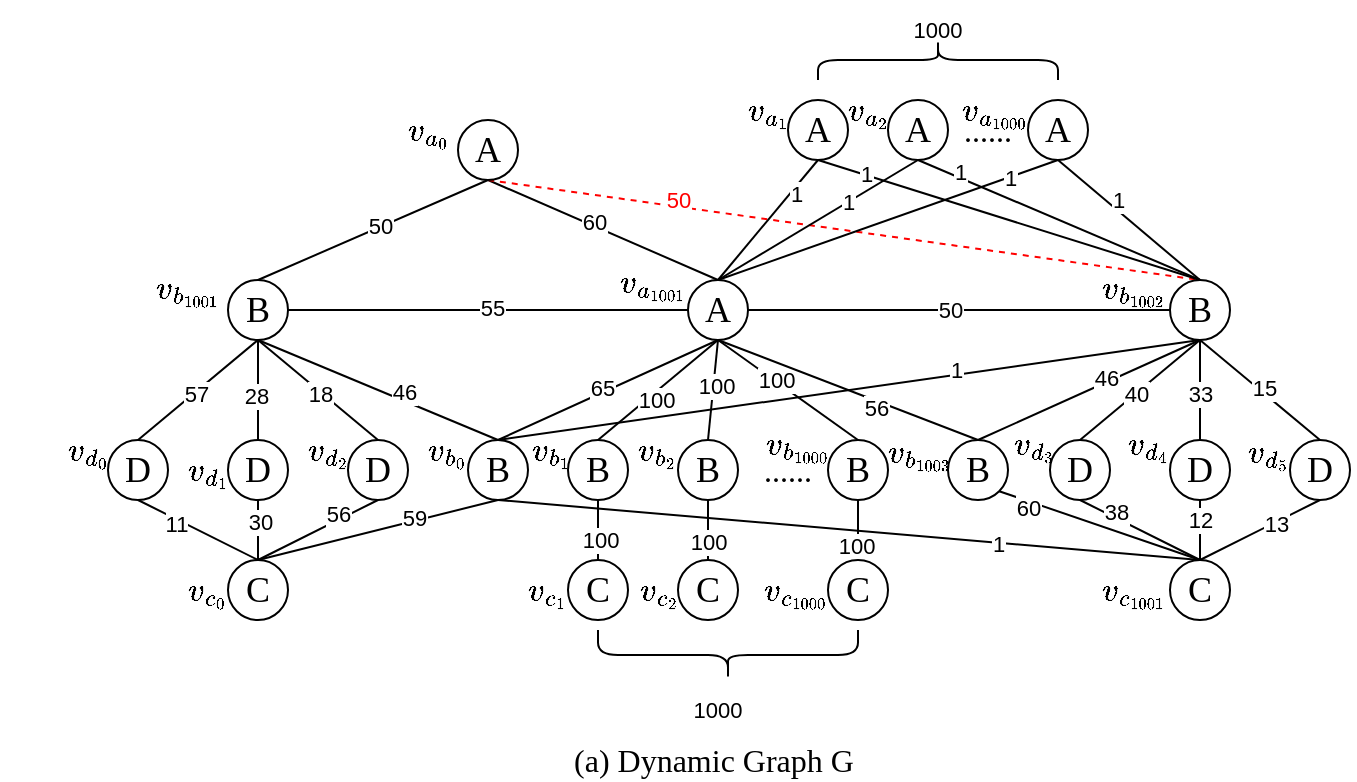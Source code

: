 <mxfile version="21.8.0" type="github">
  <diagram name="第 1 页" id="S1rpEItnTo3BRlyxE59Z">
    <mxGraphModel dx="1026" dy="598" grid="1" gridSize="10" guides="1" tooltips="1" connect="1" arrows="1" fold="1" page="1" pageScale="1" pageWidth="1169" pageHeight="1654" math="1" shadow="0">
      <root>
        <mxCell id="0" />
        <mxCell id="1" parent="0" />
        <mxCell id="5LiFxUVtHiR6opX1yhJC-1" style="edgeStyle=none;shape=connector;rounded=0;orthogonalLoop=1;jettySize=auto;html=1;exitX=0.5;exitY=1;exitDx=0;exitDy=0;entryX=0.5;entryY=0;entryDx=0;entryDy=0;labelBackgroundColor=default;strokeColor=default;align=center;verticalAlign=middle;fontFamily=Times New Roman;fontSize=18;fontColor=default;endArrow=none;endFill=0;" edge="1" parent="1" source="5LiFxUVtHiR6opX1yhJC-7" target="5LiFxUVtHiR6opX1yhJC-18">
          <mxGeometry relative="1" as="geometry" />
        </mxCell>
        <mxCell id="5LiFxUVtHiR6opX1yhJC-2" value="50" style="edgeLabel;html=1;align=center;verticalAlign=middle;resizable=0;points=[];fontSize=11;fontFamily=Helvetica;fontColor=default;" vertex="1" connectable="0" parent="5LiFxUVtHiR6opX1yhJC-1">
          <mxGeometry x="-0.091" y="-4" relative="1" as="geometry">
            <mxPoint y="4" as="offset" />
          </mxGeometry>
        </mxCell>
        <mxCell id="5LiFxUVtHiR6opX1yhJC-3" style="edgeStyle=none;shape=connector;rounded=0;orthogonalLoop=1;jettySize=auto;html=1;exitX=0.5;exitY=1;exitDx=0;exitDy=0;entryX=0.5;entryY=0;entryDx=0;entryDy=0;labelBackgroundColor=default;strokeColor=default;align=center;verticalAlign=middle;fontFamily=Times New Roman;fontSize=18;fontColor=default;endArrow=none;endFill=0;" edge="1" parent="1" source="5LiFxUVtHiR6opX1yhJC-7" target="5LiFxUVtHiR6opX1yhJC-51">
          <mxGeometry relative="1" as="geometry" />
        </mxCell>
        <mxCell id="5LiFxUVtHiR6opX1yhJC-4" value="60" style="edgeLabel;html=1;align=center;verticalAlign=middle;resizable=0;points=[];fontSize=11;fontFamily=Helvetica;fontColor=default;rotation=0;" vertex="1" connectable="0" parent="5LiFxUVtHiR6opX1yhJC-3">
          <mxGeometry x="-0.1" y="2" relative="1" as="geometry">
            <mxPoint as="offset" />
          </mxGeometry>
        </mxCell>
        <mxCell id="5LiFxUVtHiR6opX1yhJC-5" style="edgeStyle=none;shape=connector;rounded=0;orthogonalLoop=1;jettySize=auto;html=1;exitX=0.5;exitY=1;exitDx=0;exitDy=0;entryX=0.5;entryY=0;entryDx=0;entryDy=0;labelBackgroundColor=default;strokeColor=#ff0000;align=center;verticalAlign=middle;fontFamily=Times New Roman;fontSize=18;fontColor=default;endArrow=none;endFill=0;dashed=1;" edge="1" parent="1" source="5LiFxUVtHiR6opX1yhJC-7" target="5LiFxUVtHiR6opX1yhJC-28">
          <mxGeometry relative="1" as="geometry" />
        </mxCell>
        <mxCell id="5LiFxUVtHiR6opX1yhJC-6" value="50" style="edgeLabel;html=1;align=center;verticalAlign=middle;resizable=0;points=[];fontSize=11;fontFamily=Helvetica;fontColor=#ff0000;" vertex="1" connectable="0" parent="5LiFxUVtHiR6opX1yhJC-5">
          <mxGeometry x="-0.641" y="1" relative="1" as="geometry">
            <mxPoint x="31" y="2" as="offset" />
          </mxGeometry>
        </mxCell>
        <mxCell id="5LiFxUVtHiR6opX1yhJC-7" value="A" style="ellipse;whiteSpace=wrap;html=1;aspect=fixed;fontFamily=Times New Roman;fontSize=18;" vertex="1" parent="1">
          <mxGeometry x="225" y="110" width="30" height="30" as="geometry" />
        </mxCell>
        <mxCell id="5LiFxUVtHiR6opX1yhJC-8" style="edgeStyle=none;shape=connector;rounded=0;orthogonalLoop=1;jettySize=auto;html=1;exitX=1;exitY=0.5;exitDx=0;exitDy=0;entryX=0;entryY=0.5;entryDx=0;entryDy=0;labelBackgroundColor=default;strokeColor=default;align=center;verticalAlign=middle;fontFamily=Times New Roman;fontSize=18;fontColor=default;endArrow=none;endFill=0;" edge="1" parent="1" source="5LiFxUVtHiR6opX1yhJC-18" target="5LiFxUVtHiR6opX1yhJC-51">
          <mxGeometry relative="1" as="geometry" />
        </mxCell>
        <mxCell id="5LiFxUVtHiR6opX1yhJC-9" value="55" style="edgeLabel;html=1;align=center;verticalAlign=middle;resizable=0;points=[];fontSize=11;fontFamily=Helvetica;fontColor=default;" vertex="1" connectable="0" parent="5LiFxUVtHiR6opX1yhJC-8">
          <mxGeometry x="0.021" y="1" relative="1" as="geometry">
            <mxPoint as="offset" />
          </mxGeometry>
        </mxCell>
        <mxCell id="5LiFxUVtHiR6opX1yhJC-10" style="edgeStyle=none;shape=connector;rounded=0;orthogonalLoop=1;jettySize=auto;html=1;exitX=0.5;exitY=1;exitDx=0;exitDy=0;entryX=0.5;entryY=0;entryDx=0;entryDy=0;labelBackgroundColor=default;strokeColor=default;align=center;verticalAlign=middle;fontFamily=Times New Roman;fontSize=18;fontColor=default;endArrow=none;endFill=0;" edge="1" parent="1" source="5LiFxUVtHiR6opX1yhJC-18" target="5LiFxUVtHiR6opX1yhJC-57">
          <mxGeometry relative="1" as="geometry" />
        </mxCell>
        <mxCell id="5LiFxUVtHiR6opX1yhJC-11" value="57" style="edgeLabel;html=1;align=center;verticalAlign=middle;resizable=0;points=[];fontSize=11;fontFamily=Helvetica;fontColor=default;" vertex="1" connectable="0" parent="5LiFxUVtHiR6opX1yhJC-10">
          <mxGeometry x="0.021" y="-1" relative="1" as="geometry">
            <mxPoint y="2" as="offset" />
          </mxGeometry>
        </mxCell>
        <mxCell id="5LiFxUVtHiR6opX1yhJC-12" style="edgeStyle=none;shape=connector;rounded=0;orthogonalLoop=1;jettySize=auto;html=1;exitX=0.5;exitY=1;exitDx=0;exitDy=0;entryX=0.5;entryY=0;entryDx=0;entryDy=0;labelBackgroundColor=default;strokeColor=default;align=center;verticalAlign=middle;fontFamily=Times New Roman;fontSize=18;fontColor=default;endArrow=none;endFill=0;" edge="1" parent="1" source="5LiFxUVtHiR6opX1yhJC-18" target="5LiFxUVtHiR6opX1yhJC-60">
          <mxGeometry relative="1" as="geometry" />
        </mxCell>
        <mxCell id="5LiFxUVtHiR6opX1yhJC-13" value="28" style="edgeLabel;html=1;align=center;verticalAlign=middle;resizable=0;points=[];fontSize=11;fontFamily=Helvetica;fontColor=default;" vertex="1" connectable="0" parent="5LiFxUVtHiR6opX1yhJC-12">
          <mxGeometry x="0.129" y="-1" relative="1" as="geometry">
            <mxPoint as="offset" />
          </mxGeometry>
        </mxCell>
        <mxCell id="5LiFxUVtHiR6opX1yhJC-14" style="edgeStyle=none;shape=connector;rounded=0;orthogonalLoop=1;jettySize=auto;html=1;exitX=0.5;exitY=1;exitDx=0;exitDy=0;entryX=0.5;entryY=0;entryDx=0;entryDy=0;labelBackgroundColor=default;strokeColor=default;align=center;verticalAlign=middle;fontFamily=Times New Roman;fontSize=18;fontColor=default;endArrow=none;endFill=0;" edge="1" parent="1" source="5LiFxUVtHiR6opX1yhJC-18" target="5LiFxUVtHiR6opX1yhJC-66">
          <mxGeometry relative="1" as="geometry" />
        </mxCell>
        <mxCell id="5LiFxUVtHiR6opX1yhJC-15" value="18" style="edgeLabel;html=1;align=center;verticalAlign=middle;resizable=0;points=[];fontSize=11;fontFamily=Helvetica;fontColor=default;" vertex="1" connectable="0" parent="5LiFxUVtHiR6opX1yhJC-14">
          <mxGeometry x="0.066" relative="1" as="geometry">
            <mxPoint x="-1" as="offset" />
          </mxGeometry>
        </mxCell>
        <mxCell id="5LiFxUVtHiR6opX1yhJC-16" style="edgeStyle=none;shape=connector;rounded=0;orthogonalLoop=1;jettySize=auto;html=1;exitX=0.5;exitY=1;exitDx=0;exitDy=0;entryX=0.5;entryY=0;entryDx=0;entryDy=0;labelBackgroundColor=default;strokeColor=default;align=center;verticalAlign=middle;fontFamily=Times New Roman;fontSize=18;fontColor=default;endArrow=none;endFill=0;" edge="1" parent="1" source="5LiFxUVtHiR6opX1yhJC-18" target="5LiFxUVtHiR6opX1yhJC-54">
          <mxGeometry relative="1" as="geometry" />
        </mxCell>
        <mxCell id="5LiFxUVtHiR6opX1yhJC-17" value="46" style="edgeLabel;html=1;align=center;verticalAlign=middle;resizable=0;points=[];fontSize=11;fontFamily=Helvetica;fontColor=default;" vertex="1" connectable="0" parent="5LiFxUVtHiR6opX1yhJC-16">
          <mxGeometry x="0.196" y="4" relative="1" as="geometry">
            <mxPoint as="offset" />
          </mxGeometry>
        </mxCell>
        <mxCell id="5LiFxUVtHiR6opX1yhJC-18" value="B" style="ellipse;whiteSpace=wrap;html=1;aspect=fixed;fontFamily=Times New Roman;fontSize=18;" vertex="1" parent="1">
          <mxGeometry x="110" y="190" width="30" height="30" as="geometry" />
        </mxCell>
        <mxCell id="5LiFxUVtHiR6opX1yhJC-19" value="C" style="ellipse;whiteSpace=wrap;html=1;aspect=fixed;fontFamily=Times New Roman;fontSize=18;" vertex="1" parent="1">
          <mxGeometry x="581" y="330" width="30" height="30" as="geometry" />
        </mxCell>
        <mxCell id="5LiFxUVtHiR6opX1yhJC-20" style="edgeStyle=none;shape=connector;rounded=0;orthogonalLoop=1;jettySize=auto;html=1;exitX=0.5;exitY=1;exitDx=0;exitDy=0;entryX=0.5;entryY=0;entryDx=0;entryDy=0;labelBackgroundColor=default;strokeColor=default;align=center;verticalAlign=middle;fontFamily=Times New Roman;fontSize=18;fontColor=default;endArrow=none;endFill=0;" edge="1" parent="1" source="5LiFxUVtHiR6opX1yhJC-28" target="5LiFxUVtHiR6opX1yhJC-37">
          <mxGeometry relative="1" as="geometry" />
        </mxCell>
        <mxCell id="5LiFxUVtHiR6opX1yhJC-21" value="40" style="edgeLabel;html=1;align=center;verticalAlign=middle;resizable=0;points=[];fontSize=11;fontFamily=Helvetica;fontColor=default;" vertex="1" connectable="0" parent="5LiFxUVtHiR6opX1yhJC-20">
          <mxGeometry x="0.076" relative="1" as="geometry">
            <mxPoint as="offset" />
          </mxGeometry>
        </mxCell>
        <mxCell id="5LiFxUVtHiR6opX1yhJC-22" style="edgeStyle=none;shape=connector;rounded=0;orthogonalLoop=1;jettySize=auto;html=1;exitX=0.5;exitY=1;exitDx=0;exitDy=0;entryX=0.5;entryY=0;entryDx=0;entryDy=0;labelBackgroundColor=default;strokeColor=default;align=center;verticalAlign=middle;fontFamily=Times New Roman;fontSize=18;fontColor=default;endArrow=none;endFill=0;" edge="1" parent="1" source="5LiFxUVtHiR6opX1yhJC-28" target="5LiFxUVtHiR6opX1yhJC-63">
          <mxGeometry relative="1" as="geometry" />
        </mxCell>
        <mxCell id="5LiFxUVtHiR6opX1yhJC-23" value="33" style="edgeLabel;html=1;align=center;verticalAlign=middle;resizable=0;points=[];fontSize=11;fontFamily=Helvetica;fontColor=default;" vertex="1" connectable="0" parent="5LiFxUVtHiR6opX1yhJC-22">
          <mxGeometry x="0.072" relative="1" as="geometry">
            <mxPoint as="offset" />
          </mxGeometry>
        </mxCell>
        <mxCell id="5LiFxUVtHiR6opX1yhJC-24" style="edgeStyle=none;shape=connector;rounded=0;orthogonalLoop=1;jettySize=auto;html=1;exitX=0.5;exitY=1;exitDx=0;exitDy=0;entryX=0.5;entryY=0;entryDx=0;entryDy=0;labelBackgroundColor=default;strokeColor=default;align=center;verticalAlign=middle;fontFamily=Times New Roman;fontSize=18;fontColor=default;endArrow=none;endFill=0;" edge="1" parent="1" source="5LiFxUVtHiR6opX1yhJC-28" target="5LiFxUVtHiR6opX1yhJC-31">
          <mxGeometry relative="1" as="geometry" />
        </mxCell>
        <mxCell id="5LiFxUVtHiR6opX1yhJC-25" value="15" style="edgeLabel;html=1;align=center;verticalAlign=middle;resizable=0;points=[];fontSize=11;fontFamily=Helvetica;fontColor=default;" vertex="1" connectable="0" parent="5LiFxUVtHiR6opX1yhJC-24">
          <mxGeometry x="0.014" y="2" relative="1" as="geometry">
            <mxPoint as="offset" />
          </mxGeometry>
        </mxCell>
        <mxCell id="5LiFxUVtHiR6opX1yhJC-26" value="" style="edgeStyle=none;shape=connector;rounded=0;orthogonalLoop=1;jettySize=auto;html=1;exitX=0.5;exitY=1;exitDx=0;exitDy=0;entryX=0.5;entryY=0;entryDx=0;entryDy=0;labelBackgroundColor=default;strokeColor=default;align=center;verticalAlign=middle;fontFamily=Helvetica;fontSize=11;fontColor=default;endArrow=none;endFill=0;" edge="1" parent="1" source="5LiFxUVtHiR6opX1yhJC-28" target="5LiFxUVtHiR6opX1yhJC-79">
          <mxGeometry x="-0.176" y="-1" relative="1" as="geometry">
            <mxPoint as="offset" />
          </mxGeometry>
        </mxCell>
        <mxCell id="5LiFxUVtHiR6opX1yhJC-27" value="46" style="edgeLabel;html=1;align=center;verticalAlign=middle;resizable=0;points=[];fontSize=11;fontFamily=Helvetica;fontColor=default;" vertex="1" connectable="0" parent="5LiFxUVtHiR6opX1yhJC-26">
          <mxGeometry x="-0.179" y="-2" relative="1" as="geometry">
            <mxPoint x="-1" as="offset" />
          </mxGeometry>
        </mxCell>
        <mxCell id="5LiFxUVtHiR6opX1yhJC-28" value="B" style="ellipse;whiteSpace=wrap;html=1;aspect=fixed;fontFamily=Times New Roman;fontSize=18;" vertex="1" parent="1">
          <mxGeometry x="581" y="190" width="30" height="30" as="geometry" />
        </mxCell>
        <mxCell id="5LiFxUVtHiR6opX1yhJC-29" style="edgeStyle=none;shape=connector;rounded=0;orthogonalLoop=1;jettySize=auto;html=1;exitX=0.5;exitY=1;exitDx=0;exitDy=0;entryX=0.5;entryY=0;entryDx=0;entryDy=0;labelBackgroundColor=default;strokeColor=default;align=center;verticalAlign=middle;fontFamily=Times New Roman;fontSize=18;fontColor=default;endArrow=none;endFill=0;" edge="1" parent="1" source="5LiFxUVtHiR6opX1yhJC-31" target="5LiFxUVtHiR6opX1yhJC-19">
          <mxGeometry relative="1" as="geometry" />
        </mxCell>
        <mxCell id="5LiFxUVtHiR6opX1yhJC-30" value="13" style="edgeLabel;html=1;align=center;verticalAlign=middle;resizable=0;points=[];fontSize=11;fontFamily=Helvetica;fontColor=default;" vertex="1" connectable="0" parent="5LiFxUVtHiR6opX1yhJC-29">
          <mxGeometry x="-0.257" y="1" relative="1" as="geometry">
            <mxPoint as="offset" />
          </mxGeometry>
        </mxCell>
        <mxCell id="5LiFxUVtHiR6opX1yhJC-31" value="D" style="ellipse;whiteSpace=wrap;html=1;aspect=fixed;fontFamily=Times New Roman;fontSize=18;" vertex="1" parent="1">
          <mxGeometry x="641" y="270" width="30" height="30" as="geometry" />
        </mxCell>
        <mxCell id="5LiFxUVtHiR6opX1yhJC-32" style="edgeStyle=none;shape=connector;rounded=0;orthogonalLoop=1;jettySize=auto;html=1;exitX=0.5;exitY=0;exitDx=0;exitDy=0;entryX=0.5;entryY=1;entryDx=0;entryDy=0;labelBackgroundColor=default;strokeColor=default;align=center;verticalAlign=middle;fontFamily=Helvetica;fontSize=11;fontColor=default;endArrow=none;endFill=0;" edge="1" parent="1" source="5LiFxUVtHiR6opX1yhJC-34" target="5LiFxUVtHiR6opX1yhJC-54">
          <mxGeometry relative="1" as="geometry" />
        </mxCell>
        <mxCell id="5LiFxUVtHiR6opX1yhJC-33" value="59" style="edgeLabel;html=1;align=center;verticalAlign=middle;resizable=0;points=[];fontSize=11;fontFamily=Helvetica;fontColor=default;" vertex="1" connectable="0" parent="5LiFxUVtHiR6opX1yhJC-32">
          <mxGeometry x="0.309" y="2" relative="1" as="geometry">
            <mxPoint as="offset" />
          </mxGeometry>
        </mxCell>
        <mxCell id="5LiFxUVtHiR6opX1yhJC-34" value="C" style="ellipse;whiteSpace=wrap;html=1;aspect=fixed;fontFamily=Times New Roman;fontSize=18;" vertex="1" parent="1">
          <mxGeometry x="110" y="330" width="30" height="30" as="geometry" />
        </mxCell>
        <mxCell id="5LiFxUVtHiR6opX1yhJC-35" style="edgeStyle=none;shape=connector;rounded=0;orthogonalLoop=1;jettySize=auto;html=1;exitX=0.5;exitY=1;exitDx=0;exitDy=0;entryX=0.5;entryY=0;entryDx=0;entryDy=0;labelBackgroundColor=default;strokeColor=default;align=center;verticalAlign=middle;fontFamily=Times New Roman;fontSize=18;fontColor=default;endArrow=none;endFill=0;" edge="1" parent="1" source="5LiFxUVtHiR6opX1yhJC-37" target="5LiFxUVtHiR6opX1yhJC-19">
          <mxGeometry relative="1" as="geometry" />
        </mxCell>
        <mxCell id="5LiFxUVtHiR6opX1yhJC-36" value="38" style="edgeLabel;html=1;align=center;verticalAlign=middle;resizable=0;points=[];fontSize=11;fontFamily=Helvetica;fontColor=default;" vertex="1" connectable="0" parent="5LiFxUVtHiR6opX1yhJC-35">
          <mxGeometry x="-0.467" y="3" relative="1" as="geometry">
            <mxPoint as="offset" />
          </mxGeometry>
        </mxCell>
        <mxCell id="5LiFxUVtHiR6opX1yhJC-37" value="D" style="ellipse;whiteSpace=wrap;html=1;aspect=fixed;fontFamily=Times New Roman;fontSize=18;" vertex="1" parent="1">
          <mxGeometry x="521" y="270" width="30" height="30" as="geometry" />
        </mxCell>
        <mxCell id="5LiFxUVtHiR6opX1yhJC-38" style="edgeStyle=none;shape=connector;rounded=0;orthogonalLoop=1;jettySize=auto;html=1;exitX=1;exitY=0.5;exitDx=0;exitDy=0;labelBackgroundColor=default;strokeColor=#000000;align=center;verticalAlign=middle;fontFamily=Times New Roman;fontSize=18;fontColor=default;endArrow=none;endFill=0;" edge="1" parent="1" source="5LiFxUVtHiR6opX1yhJC-51" target="5LiFxUVtHiR6opX1yhJC-28">
          <mxGeometry relative="1" as="geometry" />
        </mxCell>
        <mxCell id="5LiFxUVtHiR6opX1yhJC-39" value="50" style="edgeLabel;html=1;align=center;verticalAlign=middle;resizable=0;points=[];fontSize=11;fontFamily=Helvetica;fontColor=#050505;" vertex="1" connectable="0" parent="5LiFxUVtHiR6opX1yhJC-38">
          <mxGeometry x="-0.058" y="-2" relative="1" as="geometry">
            <mxPoint x="1" y="-2" as="offset" />
          </mxGeometry>
        </mxCell>
        <mxCell id="5LiFxUVtHiR6opX1yhJC-40" style="edgeStyle=none;shape=connector;rounded=0;orthogonalLoop=1;jettySize=auto;html=1;exitX=0.5;exitY=1;exitDx=0;exitDy=0;entryX=0.5;entryY=0;entryDx=0;entryDy=0;labelBackgroundColor=default;strokeColor=default;align=center;verticalAlign=middle;fontFamily=Times New Roman;fontSize=18;fontColor=default;endArrow=none;endFill=0;" edge="1" parent="1" source="5LiFxUVtHiR6opX1yhJC-51" target="5LiFxUVtHiR6opX1yhJC-54">
          <mxGeometry relative="1" as="geometry" />
        </mxCell>
        <mxCell id="5LiFxUVtHiR6opX1yhJC-41" value="65" style="edgeLabel;html=1;align=center;verticalAlign=middle;resizable=0;points=[];fontSize=11;fontFamily=Helvetica;fontColor=default;" vertex="1" connectable="0" parent="5LiFxUVtHiR6opX1yhJC-40">
          <mxGeometry x="0.041" y="-3" relative="1" as="geometry">
            <mxPoint as="offset" />
          </mxGeometry>
        </mxCell>
        <mxCell id="5LiFxUVtHiR6opX1yhJC-42" style="edgeStyle=none;shape=connector;rounded=0;orthogonalLoop=1;jettySize=auto;html=1;exitX=0.5;exitY=1;exitDx=0;exitDy=0;labelBackgroundColor=default;strokeColor=default;align=center;verticalAlign=middle;fontFamily=Helvetica;fontSize=11;fontColor=default;endArrow=none;endFill=0;" edge="1" parent="1" source="5LiFxUVtHiR6opX1yhJC-51">
          <mxGeometry relative="1" as="geometry">
            <mxPoint x="354.737" y="220.474" as="targetPoint" />
          </mxGeometry>
        </mxCell>
        <mxCell id="5LiFxUVtHiR6opX1yhJC-43" style="edgeStyle=none;shape=connector;rounded=0;orthogonalLoop=1;jettySize=auto;html=1;exitX=0.5;exitY=1;exitDx=0;exitDy=0;entryX=0.5;entryY=0;entryDx=0;entryDy=0;labelBackgroundColor=default;strokeColor=default;align=center;verticalAlign=middle;fontFamily=Helvetica;fontSize=11;fontColor=default;endArrow=none;endFill=0;" edge="1" parent="1" source="5LiFxUVtHiR6opX1yhJC-51" target="5LiFxUVtHiR6opX1yhJC-70">
          <mxGeometry relative="1" as="geometry" />
        </mxCell>
        <mxCell id="5LiFxUVtHiR6opX1yhJC-44" value="100" style="edgeLabel;html=1;align=center;verticalAlign=middle;resizable=0;points=[];fontSize=11;fontFamily=Helvetica;fontColor=default;" vertex="1" connectable="0" parent="5LiFxUVtHiR6opX1yhJC-43">
          <mxGeometry x="0.115" y="3" relative="1" as="geometry">
            <mxPoint as="offset" />
          </mxGeometry>
        </mxCell>
        <mxCell id="5LiFxUVtHiR6opX1yhJC-45" style="edgeStyle=none;shape=connector;rounded=0;orthogonalLoop=1;jettySize=auto;html=1;exitX=0.5;exitY=1;exitDx=0;exitDy=0;entryX=0.5;entryY=0;entryDx=0;entryDy=0;labelBackgroundColor=default;strokeColor=default;align=center;verticalAlign=middle;fontFamily=Helvetica;fontSize=11;fontColor=default;endArrow=none;endFill=0;" edge="1" parent="1" source="5LiFxUVtHiR6opX1yhJC-51" target="5LiFxUVtHiR6opX1yhJC-73">
          <mxGeometry relative="1" as="geometry" />
        </mxCell>
        <mxCell id="5LiFxUVtHiR6opX1yhJC-46" value="100" style="edgeLabel;html=1;align=center;verticalAlign=middle;resizable=0;points=[];fontSize=11;fontFamily=Helvetica;fontColor=default;" vertex="1" connectable="0" parent="5LiFxUVtHiR6opX1yhJC-45">
          <mxGeometry x="0.186" y="1" relative="1" as="geometry">
            <mxPoint x="1" y="-7" as="offset" />
          </mxGeometry>
        </mxCell>
        <mxCell id="5LiFxUVtHiR6opX1yhJC-47" style="edgeStyle=none;shape=connector;rounded=0;orthogonalLoop=1;jettySize=auto;html=1;exitX=0.5;exitY=1;exitDx=0;exitDy=0;entryX=0.5;entryY=0;entryDx=0;entryDy=0;labelBackgroundColor=default;strokeColor=default;align=center;verticalAlign=middle;fontFamily=Helvetica;fontSize=11;fontColor=default;endArrow=none;endFill=0;" edge="1" parent="1" source="5LiFxUVtHiR6opX1yhJC-51" target="5LiFxUVtHiR6opX1yhJC-76">
          <mxGeometry relative="1" as="geometry" />
        </mxCell>
        <mxCell id="5LiFxUVtHiR6opX1yhJC-48" value="100" style="edgeLabel;html=1;align=center;verticalAlign=middle;resizable=0;points=[];fontSize=11;fontFamily=Helvetica;fontColor=default;" vertex="1" connectable="0" parent="5LiFxUVtHiR6opX1yhJC-47">
          <mxGeometry x="-0.185" y="1" relative="1" as="geometry">
            <mxPoint as="offset" />
          </mxGeometry>
        </mxCell>
        <mxCell id="5LiFxUVtHiR6opX1yhJC-49" style="edgeStyle=none;shape=connector;rounded=0;orthogonalLoop=1;jettySize=auto;html=1;exitX=0.5;exitY=1;exitDx=0;exitDy=0;entryX=0.5;entryY=0;entryDx=0;entryDy=0;labelBackgroundColor=default;strokeColor=default;align=center;verticalAlign=middle;fontFamily=Helvetica;fontSize=11;fontColor=default;endArrow=none;endFill=0;" edge="1" parent="1" source="5LiFxUVtHiR6opX1yhJC-51" target="5LiFxUVtHiR6opX1yhJC-79">
          <mxGeometry relative="1" as="geometry" />
        </mxCell>
        <mxCell id="5LiFxUVtHiR6opX1yhJC-50" value="56" style="edgeLabel;html=1;align=center;verticalAlign=middle;resizable=0;points=[];fontSize=11;fontFamily=Helvetica;fontColor=default;" vertex="1" connectable="0" parent="5LiFxUVtHiR6opX1yhJC-49">
          <mxGeometry x="-0.21" y="2" relative="1" as="geometry">
            <mxPoint x="27" y="16" as="offset" />
          </mxGeometry>
        </mxCell>
        <mxCell id="5LiFxUVtHiR6opX1yhJC-51" value="A" style="ellipse;whiteSpace=wrap;html=1;aspect=fixed;fontFamily=Times New Roman;fontSize=18;" vertex="1" parent="1">
          <mxGeometry x="340" y="190" width="30" height="30" as="geometry" />
        </mxCell>
        <mxCell id="5LiFxUVtHiR6opX1yhJC-52" style="edgeStyle=none;shape=connector;rounded=0;orthogonalLoop=1;jettySize=auto;html=1;exitX=0.5;exitY=1;exitDx=0;exitDy=0;entryX=0.5;entryY=0;entryDx=0;entryDy=0;labelBackgroundColor=default;strokeColor=default;align=center;verticalAlign=middle;fontFamily=Helvetica;fontSize=11;fontColor=default;endArrow=none;endFill=0;" edge="1" parent="1" source="5LiFxUVtHiR6opX1yhJC-54" target="5LiFxUVtHiR6opX1yhJC-19">
          <mxGeometry relative="1" as="geometry" />
        </mxCell>
        <mxCell id="5LiFxUVtHiR6opX1yhJC-53" value="1" style="edgeLabel;html=1;align=center;verticalAlign=middle;resizable=0;points=[];fontSize=11;fontFamily=Helvetica;fontColor=default;" vertex="1" connectable="0" parent="5LiFxUVtHiR6opX1yhJC-52">
          <mxGeometry x="0.423" relative="1" as="geometry">
            <mxPoint as="offset" />
          </mxGeometry>
        </mxCell>
        <mxCell id="5LiFxUVtHiR6opX1yhJC-54" value="B" style="ellipse;whiteSpace=wrap;html=1;aspect=fixed;fontFamily=Times New Roman;fontSize=18;" vertex="1" parent="1">
          <mxGeometry x="230" y="270" width="30" height="30" as="geometry" />
        </mxCell>
        <mxCell id="5LiFxUVtHiR6opX1yhJC-55" style="edgeStyle=none;shape=connector;rounded=0;orthogonalLoop=1;jettySize=auto;html=1;exitX=0.5;exitY=1;exitDx=0;exitDy=0;entryX=0.5;entryY=0;entryDx=0;entryDy=0;labelBackgroundColor=default;strokeColor=default;align=center;verticalAlign=middle;fontFamily=Times New Roman;fontSize=18;fontColor=default;endArrow=none;endFill=0;" edge="1" parent="1" source="5LiFxUVtHiR6opX1yhJC-57" target="5LiFxUVtHiR6opX1yhJC-34">
          <mxGeometry relative="1" as="geometry" />
        </mxCell>
        <mxCell id="5LiFxUVtHiR6opX1yhJC-56" value="11" style="edgeLabel;html=1;align=center;verticalAlign=middle;resizable=0;points=[];fontSize=11;fontFamily=Helvetica;fontColor=default;" vertex="1" connectable="0" parent="5LiFxUVtHiR6opX1yhJC-55">
          <mxGeometry x="-0.331" y="-2" relative="1" as="geometry">
            <mxPoint as="offset" />
          </mxGeometry>
        </mxCell>
        <mxCell id="5LiFxUVtHiR6opX1yhJC-57" value="D" style="ellipse;whiteSpace=wrap;html=1;aspect=fixed;fontFamily=Times New Roman;fontSize=18;" vertex="1" parent="1">
          <mxGeometry x="50" y="270" width="30" height="30" as="geometry" />
        </mxCell>
        <mxCell id="5LiFxUVtHiR6opX1yhJC-58" style="edgeStyle=none;shape=connector;rounded=0;orthogonalLoop=1;jettySize=auto;html=1;exitX=0.5;exitY=1;exitDx=0;exitDy=0;entryX=0.5;entryY=0;entryDx=0;entryDy=0;labelBackgroundColor=default;strokeColor=default;align=center;verticalAlign=middle;fontFamily=Times New Roman;fontSize=18;fontColor=default;endArrow=none;endFill=0;" edge="1" parent="1" source="5LiFxUVtHiR6opX1yhJC-60" target="5LiFxUVtHiR6opX1yhJC-34">
          <mxGeometry relative="1" as="geometry" />
        </mxCell>
        <mxCell id="5LiFxUVtHiR6opX1yhJC-59" value="30" style="edgeLabel;html=1;align=center;verticalAlign=middle;resizable=0;points=[];fontSize=11;fontFamily=Helvetica;fontColor=default;" vertex="1" connectable="0" parent="5LiFxUVtHiR6opX1yhJC-58">
          <mxGeometry x="-0.108" y="1" relative="1" as="geometry">
            <mxPoint y="-3" as="offset" />
          </mxGeometry>
        </mxCell>
        <mxCell id="5LiFxUVtHiR6opX1yhJC-60" value="D" style="ellipse;whiteSpace=wrap;html=1;aspect=fixed;fontFamily=Times New Roman;fontSize=18;" vertex="1" parent="1">
          <mxGeometry x="110" y="270" width="30" height="30" as="geometry" />
        </mxCell>
        <mxCell id="5LiFxUVtHiR6opX1yhJC-61" style="edgeStyle=none;shape=connector;rounded=0;orthogonalLoop=1;jettySize=auto;html=1;exitX=0.5;exitY=1;exitDx=0;exitDy=0;labelBackgroundColor=default;strokeColor=default;align=center;verticalAlign=middle;fontFamily=Times New Roman;fontSize=18;fontColor=default;endArrow=none;endFill=0;" edge="1" parent="1" source="5LiFxUVtHiR6opX1yhJC-63" target="5LiFxUVtHiR6opX1yhJC-19">
          <mxGeometry relative="1" as="geometry" />
        </mxCell>
        <mxCell id="5LiFxUVtHiR6opX1yhJC-62" value="12" style="edgeLabel;html=1;align=center;verticalAlign=middle;resizable=0;points=[];fontSize=11;fontFamily=Helvetica;fontColor=default;" vertex="1" connectable="0" parent="5LiFxUVtHiR6opX1yhJC-61">
          <mxGeometry x="-0.337" relative="1" as="geometry">
            <mxPoint as="offset" />
          </mxGeometry>
        </mxCell>
        <mxCell id="5LiFxUVtHiR6opX1yhJC-63" value="D" style="ellipse;whiteSpace=wrap;html=1;aspect=fixed;fontFamily=Times New Roman;fontSize=18;" vertex="1" parent="1">
          <mxGeometry x="581" y="270" width="30" height="30" as="geometry" />
        </mxCell>
        <mxCell id="5LiFxUVtHiR6opX1yhJC-64" style="edgeStyle=none;shape=connector;rounded=0;orthogonalLoop=1;jettySize=auto;html=1;exitX=0.5;exitY=1;exitDx=0;exitDy=0;entryX=0.5;entryY=0;entryDx=0;entryDy=0;labelBackgroundColor=default;strokeColor=default;align=center;verticalAlign=middle;fontFamily=Times New Roman;fontSize=18;fontColor=default;endArrow=none;endFill=0;" edge="1" parent="1" source="5LiFxUVtHiR6opX1yhJC-66" target="5LiFxUVtHiR6opX1yhJC-34">
          <mxGeometry relative="1" as="geometry" />
        </mxCell>
        <mxCell id="5LiFxUVtHiR6opX1yhJC-65" value="56" style="edgeLabel;html=1;align=center;verticalAlign=middle;resizable=0;points=[];fontSize=11;fontFamily=Helvetica;fontColor=default;" vertex="1" connectable="0" parent="5LiFxUVtHiR6opX1yhJC-64">
          <mxGeometry x="-0.359" y="-3" relative="1" as="geometry">
            <mxPoint as="offset" />
          </mxGeometry>
        </mxCell>
        <mxCell id="5LiFxUVtHiR6opX1yhJC-66" value="D" style="ellipse;whiteSpace=wrap;html=1;aspect=fixed;fontFamily=Times New Roman;fontSize=18;" vertex="1" parent="1">
          <mxGeometry x="170" y="270" width="30" height="30" as="geometry" />
        </mxCell>
        <mxCell id="5LiFxUVtHiR6opX1yhJC-67" value="(a) Dynamic Graph G&amp;nbsp;" style="text;html=1;strokeColor=none;fillColor=none;align=center;verticalAlign=middle;whiteSpace=wrap;rounded=0;fontSize=16;fontFamily=Times New Roman;fontColor=default;" vertex="1" parent="1">
          <mxGeometry x="220" y="420" width="270" height="20" as="geometry" />
        </mxCell>
        <mxCell id="5LiFxUVtHiR6opX1yhJC-68" style="edgeStyle=none;shape=connector;rounded=0;orthogonalLoop=1;jettySize=auto;html=1;exitX=0.5;exitY=1;exitDx=0;exitDy=0;labelBackgroundColor=default;strokeColor=default;align=center;verticalAlign=middle;fontFamily=Helvetica;fontSize=11;fontColor=default;endArrow=none;endFill=0;" edge="1" parent="1" source="5LiFxUVtHiR6opX1yhJC-70" target="5LiFxUVtHiR6opX1yhJC-83">
          <mxGeometry relative="1" as="geometry" />
        </mxCell>
        <mxCell id="5LiFxUVtHiR6opX1yhJC-69" value="100" style="edgeLabel;html=1;align=center;verticalAlign=middle;resizable=0;points=[];fontSize=11;fontFamily=Helvetica;fontColor=default;" vertex="1" connectable="0" parent="5LiFxUVtHiR6opX1yhJC-68">
          <mxGeometry x="0.154" y="1" relative="1" as="geometry">
            <mxPoint y="2" as="offset" />
          </mxGeometry>
        </mxCell>
        <mxCell id="5LiFxUVtHiR6opX1yhJC-70" value="B" style="ellipse;whiteSpace=wrap;html=1;aspect=fixed;fontFamily=Times New Roman;fontSize=18;" vertex="1" parent="1">
          <mxGeometry x="280" y="270" width="30" height="30" as="geometry" />
        </mxCell>
        <mxCell id="5LiFxUVtHiR6opX1yhJC-71" style="edgeStyle=none;shape=connector;rounded=0;orthogonalLoop=1;jettySize=auto;html=1;exitX=0.5;exitY=1;exitDx=0;exitDy=0;entryX=0.5;entryY=0;entryDx=0;entryDy=0;labelBackgroundColor=default;strokeColor=default;align=center;verticalAlign=middle;fontFamily=Helvetica;fontSize=11;fontColor=default;endArrow=none;endFill=0;" edge="1" parent="1" source="5LiFxUVtHiR6opX1yhJC-73" target="5LiFxUVtHiR6opX1yhJC-84">
          <mxGeometry relative="1" as="geometry" />
        </mxCell>
        <mxCell id="5LiFxUVtHiR6opX1yhJC-72" value="100" style="edgeLabel;html=1;align=center;verticalAlign=middle;resizable=0;points=[];fontSize=11;fontFamily=Helvetica;fontColor=default;" vertex="1" connectable="0" parent="5LiFxUVtHiR6opX1yhJC-71">
          <mxGeometry x="0.295" relative="1" as="geometry">
            <mxPoint y="1" as="offset" />
          </mxGeometry>
        </mxCell>
        <mxCell id="5LiFxUVtHiR6opX1yhJC-73" value="B" style="ellipse;whiteSpace=wrap;html=1;aspect=fixed;fontFamily=Times New Roman;fontSize=18;" vertex="1" parent="1">
          <mxGeometry x="335" y="270" width="30" height="30" as="geometry" />
        </mxCell>
        <mxCell id="5LiFxUVtHiR6opX1yhJC-74" style="edgeStyle=none;shape=connector;rounded=0;orthogonalLoop=1;jettySize=auto;html=1;exitX=0.5;exitY=1;exitDx=0;exitDy=0;entryX=0.5;entryY=0;entryDx=0;entryDy=0;labelBackgroundColor=default;strokeColor=default;align=center;verticalAlign=middle;fontFamily=Helvetica;fontSize=11;fontColor=default;endArrow=none;endFill=0;" edge="1" parent="1" source="5LiFxUVtHiR6opX1yhJC-76" target="5LiFxUVtHiR6opX1yhJC-85">
          <mxGeometry relative="1" as="geometry" />
        </mxCell>
        <mxCell id="5LiFxUVtHiR6opX1yhJC-75" value="100" style="edgeLabel;html=1;align=center;verticalAlign=middle;resizable=0;points=[];fontSize=11;fontFamily=Helvetica;fontColor=default;" vertex="1" connectable="0" parent="5LiFxUVtHiR6opX1yhJC-74">
          <mxGeometry x="0.014" y="-1" relative="1" as="geometry">
            <mxPoint y="8" as="offset" />
          </mxGeometry>
        </mxCell>
        <mxCell id="5LiFxUVtHiR6opX1yhJC-76" value="B" style="ellipse;whiteSpace=wrap;html=1;aspect=fixed;fontFamily=Times New Roman;fontSize=18;" vertex="1" parent="1">
          <mxGeometry x="410" y="270" width="30" height="30" as="geometry" />
        </mxCell>
        <mxCell id="5LiFxUVtHiR6opX1yhJC-77" style="edgeStyle=none;shape=connector;rounded=0;orthogonalLoop=1;jettySize=auto;html=1;exitX=1;exitY=1;exitDx=0;exitDy=0;entryX=0.5;entryY=0;entryDx=0;entryDy=0;labelBackgroundColor=default;strokeColor=default;align=center;verticalAlign=middle;fontFamily=Helvetica;fontSize=11;fontColor=default;endArrow=none;endFill=0;" edge="1" parent="1" source="5LiFxUVtHiR6opX1yhJC-79" target="5LiFxUVtHiR6opX1yhJC-19">
          <mxGeometry relative="1" as="geometry" />
        </mxCell>
        <mxCell id="5LiFxUVtHiR6opX1yhJC-78" value="60" style="edgeLabel;html=1;align=center;verticalAlign=middle;resizable=0;points=[];fontSize=11;fontFamily=Helvetica;fontColor=default;" vertex="1" connectable="0" parent="5LiFxUVtHiR6opX1yhJC-77">
          <mxGeometry x="-0.691" y="-3" relative="1" as="geometry">
            <mxPoint as="offset" />
          </mxGeometry>
        </mxCell>
        <mxCell id="5LiFxUVtHiR6opX1yhJC-79" value="B" style="ellipse;whiteSpace=wrap;html=1;aspect=fixed;fontFamily=Times New Roman;fontSize=18;" vertex="1" parent="1">
          <mxGeometry x="470" y="270" width="30" height="30" as="geometry" />
        </mxCell>
        <mxCell id="5LiFxUVtHiR6opX1yhJC-80" value="......" style="text;html=1;strokeColor=none;fillColor=none;align=center;verticalAlign=middle;whiteSpace=wrap;rounded=0;fontSize=16;fontFamily=Times New Roman;fontColor=default;" vertex="1" parent="1">
          <mxGeometry x="360" y="270" width="60" height="30" as="geometry" />
        </mxCell>
        <mxCell id="5LiFxUVtHiR6opX1yhJC-81" value="" style="shape=curlyBracket;whiteSpace=wrap;html=1;rounded=1;labelPosition=left;verticalLabelPosition=middle;align=right;verticalAlign=middle;fontFamily=Helvetica;fontSize=11;fontColor=default;rotation=-90;" vertex="1" parent="1">
          <mxGeometry x="347.5" y="312.5" width="25" height="130" as="geometry" />
        </mxCell>
        <mxCell id="5LiFxUVtHiR6opX1yhJC-82" value="1000" style="text;html=1;strokeColor=none;fillColor=none;align=center;verticalAlign=middle;whiteSpace=wrap;rounded=0;fontSize=11;fontFamily=Helvetica;fontColor=default;" vertex="1" parent="1">
          <mxGeometry x="325" y="390" width="60" height="30" as="geometry" />
        </mxCell>
        <mxCell id="5LiFxUVtHiR6opX1yhJC-83" value="C" style="ellipse;whiteSpace=wrap;html=1;aspect=fixed;fontFamily=Times New Roman;fontSize=18;" vertex="1" parent="1">
          <mxGeometry x="280" y="330" width="30" height="30" as="geometry" />
        </mxCell>
        <mxCell id="5LiFxUVtHiR6opX1yhJC-84" value="C" style="ellipse;whiteSpace=wrap;html=1;aspect=fixed;fontFamily=Times New Roman;fontSize=18;" vertex="1" parent="1">
          <mxGeometry x="335" y="330" width="30" height="30" as="geometry" />
        </mxCell>
        <mxCell id="5LiFxUVtHiR6opX1yhJC-85" value="C" style="ellipse;whiteSpace=wrap;html=1;aspect=fixed;fontFamily=Times New Roman;fontSize=18;" vertex="1" parent="1">
          <mxGeometry x="410" y="330" width="30" height="30" as="geometry" />
        </mxCell>
        <mxCell id="5LiFxUVtHiR6opX1yhJC-86" style="edgeStyle=none;shape=connector;rounded=0;orthogonalLoop=1;jettySize=auto;html=1;exitX=0.5;exitY=1;exitDx=0;exitDy=0;entryX=0.5;entryY=0;entryDx=0;entryDy=0;labelBackgroundColor=default;strokeColor=default;align=center;verticalAlign=middle;fontFamily=Helvetica;fontSize=11;fontColor=default;endArrow=none;endFill=0;" edge="1" parent="1" source="5LiFxUVtHiR6opX1yhJC-90" target="5LiFxUVtHiR6opX1yhJC-51">
          <mxGeometry relative="1" as="geometry" />
        </mxCell>
        <mxCell id="5LiFxUVtHiR6opX1yhJC-87" value="1" style="edgeLabel;html=1;align=center;verticalAlign=middle;resizable=0;points=[];fontSize=11;fontFamily=Helvetica;fontColor=default;" vertex="1" connectable="0" parent="5LiFxUVtHiR6opX1yhJC-86">
          <mxGeometry x="-0.505" y="1" relative="1" as="geometry">
            <mxPoint y="1" as="offset" />
          </mxGeometry>
        </mxCell>
        <mxCell id="5LiFxUVtHiR6opX1yhJC-88" style="edgeStyle=none;shape=connector;rounded=0;orthogonalLoop=1;jettySize=auto;html=1;exitX=0.5;exitY=1;exitDx=0;exitDy=0;entryX=0.5;entryY=0;entryDx=0;entryDy=0;labelBackgroundColor=default;strokeColor=default;align=center;verticalAlign=middle;fontFamily=Helvetica;fontSize=11;fontColor=default;endArrow=none;endFill=0;" edge="1" parent="1" source="5LiFxUVtHiR6opX1yhJC-90" target="5LiFxUVtHiR6opX1yhJC-28">
          <mxGeometry relative="1" as="geometry" />
        </mxCell>
        <mxCell id="5LiFxUVtHiR6opX1yhJC-89" value="1" style="edgeLabel;html=1;align=center;verticalAlign=middle;resizable=0;points=[];fontSize=11;fontFamily=Helvetica;fontColor=default;" vertex="1" connectable="0" parent="5LiFxUVtHiR6opX1yhJC-88">
          <mxGeometry x="-0.755" y="1" relative="1" as="geometry">
            <mxPoint as="offset" />
          </mxGeometry>
        </mxCell>
        <mxCell id="5LiFxUVtHiR6opX1yhJC-90" value="A" style="ellipse;whiteSpace=wrap;html=1;aspect=fixed;fontFamily=Times New Roman;fontSize=18;" vertex="1" parent="1">
          <mxGeometry x="390" y="100" width="30" height="30" as="geometry" />
        </mxCell>
        <mxCell id="5LiFxUVtHiR6opX1yhJC-91" style="edgeStyle=none;shape=connector;rounded=0;orthogonalLoop=1;jettySize=auto;html=1;exitX=0.5;exitY=1;exitDx=0;exitDy=0;entryX=0.5;entryY=0;entryDx=0;entryDy=0;labelBackgroundColor=default;strokeColor=default;align=center;verticalAlign=middle;fontFamily=Helvetica;fontSize=11;fontColor=default;endArrow=none;endFill=0;" edge="1" parent="1" source="5LiFxUVtHiR6opX1yhJC-95" target="5LiFxUVtHiR6opX1yhJC-51">
          <mxGeometry relative="1" as="geometry" />
        </mxCell>
        <mxCell id="5LiFxUVtHiR6opX1yhJC-92" value="1" style="edgeLabel;html=1;align=center;verticalAlign=middle;resizable=0;points=[];fontSize=11;fontFamily=Helvetica;fontColor=default;" vertex="1" connectable="0" parent="5LiFxUVtHiR6opX1yhJC-91">
          <mxGeometry x="-0.284" y="-1" relative="1" as="geometry">
            <mxPoint x="1" as="offset" />
          </mxGeometry>
        </mxCell>
        <mxCell id="5LiFxUVtHiR6opX1yhJC-93" style="edgeStyle=none;shape=connector;rounded=0;orthogonalLoop=1;jettySize=auto;html=1;exitX=0.5;exitY=1;exitDx=0;exitDy=0;entryX=0.5;entryY=0;entryDx=0;entryDy=0;labelBackgroundColor=default;strokeColor=default;align=center;verticalAlign=middle;fontFamily=Helvetica;fontSize=11;fontColor=default;endArrow=none;endFill=0;" edge="1" parent="1" source="5LiFxUVtHiR6opX1yhJC-95" target="5LiFxUVtHiR6opX1yhJC-28">
          <mxGeometry relative="1" as="geometry" />
        </mxCell>
        <mxCell id="5LiFxUVtHiR6opX1yhJC-94" value="1" style="edgeLabel;html=1;align=center;verticalAlign=middle;resizable=0;points=[];fontSize=11;fontFamily=Helvetica;fontColor=default;" vertex="1" connectable="0" parent="5LiFxUVtHiR6opX1yhJC-93">
          <mxGeometry x="-0.718" y="2" relative="1" as="geometry">
            <mxPoint y="-1" as="offset" />
          </mxGeometry>
        </mxCell>
        <mxCell id="5LiFxUVtHiR6opX1yhJC-95" value="A" style="ellipse;whiteSpace=wrap;html=1;aspect=fixed;fontFamily=Times New Roman;fontSize=18;" vertex="1" parent="1">
          <mxGeometry x="440" y="100" width="30" height="30" as="geometry" />
        </mxCell>
        <mxCell id="5LiFxUVtHiR6opX1yhJC-96" style="edgeStyle=none;shape=connector;rounded=0;orthogonalLoop=1;jettySize=auto;html=1;exitX=0.5;exitY=1;exitDx=0;exitDy=0;entryX=0.5;entryY=0;entryDx=0;entryDy=0;labelBackgroundColor=default;strokeColor=default;align=center;verticalAlign=middle;fontFamily=Helvetica;fontSize=11;fontColor=default;endArrow=none;endFill=0;" edge="1" parent="1" source="5LiFxUVtHiR6opX1yhJC-100" target="5LiFxUVtHiR6opX1yhJC-51">
          <mxGeometry relative="1" as="geometry" />
        </mxCell>
        <mxCell id="5LiFxUVtHiR6opX1yhJC-97" value="1" style="edgeLabel;html=1;align=center;verticalAlign=middle;resizable=0;points=[];fontSize=11;fontFamily=Helvetica;fontColor=default;" vertex="1" connectable="0" parent="5LiFxUVtHiR6opX1yhJC-96">
          <mxGeometry x="-0.719" relative="1" as="geometry">
            <mxPoint as="offset" />
          </mxGeometry>
        </mxCell>
        <mxCell id="5LiFxUVtHiR6opX1yhJC-98" style="edgeStyle=none;shape=connector;rounded=0;orthogonalLoop=1;jettySize=auto;html=1;exitX=0.5;exitY=1;exitDx=0;exitDy=0;entryX=0.5;entryY=0;entryDx=0;entryDy=0;labelBackgroundColor=default;strokeColor=default;align=center;verticalAlign=middle;fontFamily=Helvetica;fontSize=11;fontColor=default;endArrow=none;endFill=0;" edge="1" parent="1" source="5LiFxUVtHiR6opX1yhJC-100" target="5LiFxUVtHiR6opX1yhJC-28">
          <mxGeometry relative="1" as="geometry" />
        </mxCell>
        <mxCell id="5LiFxUVtHiR6opX1yhJC-99" value="1" style="edgeLabel;html=1;align=center;verticalAlign=middle;resizable=0;points=[];fontSize=11;fontFamily=Helvetica;fontColor=default;" vertex="1" connectable="0" parent="5LiFxUVtHiR6opX1yhJC-98">
          <mxGeometry x="-0.242" y="4" relative="1" as="geometry">
            <mxPoint as="offset" />
          </mxGeometry>
        </mxCell>
        <mxCell id="5LiFxUVtHiR6opX1yhJC-100" value="A" style="ellipse;whiteSpace=wrap;html=1;aspect=fixed;fontFamily=Times New Roman;fontSize=18;" vertex="1" parent="1">
          <mxGeometry x="510" y="100" width="30" height="30" as="geometry" />
        </mxCell>
        <mxCell id="5LiFxUVtHiR6opX1yhJC-101" value="......" style="text;html=1;strokeColor=none;fillColor=none;align=center;verticalAlign=middle;whiteSpace=wrap;rounded=0;fontSize=16;fontFamily=Times New Roman;fontColor=default;" vertex="1" parent="1">
          <mxGeometry x="460" y="100" width="60" height="30" as="geometry" />
        </mxCell>
        <mxCell id="5LiFxUVtHiR6opX1yhJC-102" value="" style="shape=curlyBracket;whiteSpace=wrap;html=1;rounded=1;labelPosition=left;verticalLabelPosition=middle;align=right;verticalAlign=middle;fontFamily=Helvetica;fontSize=11;fontColor=default;rotation=90;size=0.5;" vertex="1" parent="1">
          <mxGeometry x="455" y="20" width="20" height="120" as="geometry" />
        </mxCell>
        <mxCell id="5LiFxUVtHiR6opX1yhJC-103" value="1000" style="text;html=1;strokeColor=none;fillColor=none;align=center;verticalAlign=middle;whiteSpace=wrap;rounded=0;fontSize=11;fontFamily=Helvetica;fontColor=default;" vertex="1" parent="1">
          <mxGeometry x="435" y="50" width="60" height="30" as="geometry" />
        </mxCell>
        <mxCell id="5LiFxUVtHiR6opX1yhJC-104" value="&lt;br style=&quot;font-size: 16px;&quot;&gt;$$v_{a_0}$$" style="text;html=1;strokeColor=none;fillColor=none;align=center;verticalAlign=middle;whiteSpace=wrap;rounded=0;fontSize=16;fontFamily=Times New Roman;fontColor=default;" vertex="1" parent="1">
          <mxGeometry x="180" y="90" width="60" height="30" as="geometry" />
        </mxCell>
        <mxCell id="5LiFxUVtHiR6opX1yhJC-105" value="&lt;br style=&quot;font-size: 16px;&quot;&gt;$$v_{a_1}$$" style="text;html=1;strokeColor=none;fillColor=none;align=center;verticalAlign=middle;whiteSpace=wrap;rounded=0;fontSize=16;fontFamily=Times New Roman;fontColor=default;" vertex="1" parent="1">
          <mxGeometry x="350" y="80" width="60" height="30" as="geometry" />
        </mxCell>
        <mxCell id="5LiFxUVtHiR6opX1yhJC-106" style="edgeStyle=none;shape=connector;rounded=0;orthogonalLoop=1;jettySize=auto;html=1;exitX=0.5;exitY=1;exitDx=0;exitDy=0;labelBackgroundColor=default;strokeColor=default;align=center;verticalAlign=middle;fontFamily=Helvetica;fontSize=11;fontColor=default;endArrow=none;endFill=0;" edge="1" parent="1" source="5LiFxUVtHiR6opX1yhJC-105" target="5LiFxUVtHiR6opX1yhJC-105">
          <mxGeometry relative="1" as="geometry" />
        </mxCell>
        <mxCell id="5LiFxUVtHiR6opX1yhJC-107" value="&lt;br style=&quot;font-size: 16px;&quot;&gt;$$v_{a_2}$$" style="text;html=1;strokeColor=none;fillColor=none;align=center;verticalAlign=middle;whiteSpace=wrap;rounded=0;fontSize=16;fontFamily=Times New Roman;fontColor=default;" vertex="1" parent="1">
          <mxGeometry x="400" y="80" width="60" height="30" as="geometry" />
        </mxCell>
        <mxCell id="5LiFxUVtHiR6opX1yhJC-108" value="&lt;br style=&quot;font-size: 16px;&quot;&gt;$$v_{a_{1000}}$$" style="text;html=1;strokeColor=none;fillColor=none;align=center;verticalAlign=middle;whiteSpace=wrap;rounded=0;fontSize=16;fontFamily=Times New Roman;fontColor=default;" vertex="1" parent="1">
          <mxGeometry x="464" y="80" width="60" height="30" as="geometry" />
        </mxCell>
        <mxCell id="5LiFxUVtHiR6opX1yhJC-109" value="&lt;br style=&quot;font-size: 16px;&quot;&gt;$$v_{a_{1001}}$$" style="text;html=1;strokeColor=none;fillColor=none;align=center;verticalAlign=middle;whiteSpace=wrap;rounded=0;fontSize=16;fontFamily=Times New Roman;fontColor=default;" vertex="1" parent="1">
          <mxGeometry x="293" y="166" width="60" height="30" as="geometry" />
        </mxCell>
        <mxCell id="5LiFxUVtHiR6opX1yhJC-110" value="&lt;br style=&quot;font-size: 16px;&quot;&gt;$$v_{b_0}$$" style="text;html=1;strokeColor=none;fillColor=none;align=center;verticalAlign=middle;whiteSpace=wrap;rounded=0;fontSize=16;fontFamily=Times New Roman;fontColor=default;" vertex="1" parent="1">
          <mxGeometry x="190" y="250" width="60" height="30" as="geometry" />
        </mxCell>
        <mxCell id="5LiFxUVtHiR6opX1yhJC-111" value="&lt;br style=&quot;font-size: 16px;&quot;&gt;$$v_{b_1}$$" style="text;html=1;strokeColor=none;fillColor=none;align=center;verticalAlign=middle;whiteSpace=wrap;rounded=0;fontSize=16;fontFamily=Times New Roman;fontColor=default;" vertex="1" parent="1">
          <mxGeometry x="242" y="250" width="60" height="30" as="geometry" />
        </mxCell>
        <mxCell id="5LiFxUVtHiR6opX1yhJC-112" value="&lt;br style=&quot;font-size: 16px;&quot;&gt;$$v_{b_2}$$" style="text;html=1;strokeColor=none;fillColor=none;align=center;verticalAlign=middle;whiteSpace=wrap;rounded=0;fontSize=16;fontFamily=Times New Roman;fontColor=default;" vertex="1" parent="1">
          <mxGeometry x="295" y="250" width="60" height="30" as="geometry" />
        </mxCell>
        <mxCell id="5LiFxUVtHiR6opX1yhJC-113" value="&lt;br style=&quot;font-size: 16px;&quot;&gt;$$v_{b_{1000}}$$" style="text;html=1;strokeColor=none;fillColor=none;align=center;verticalAlign=middle;whiteSpace=wrap;rounded=0;fontSize=16;fontFamily=Times New Roman;fontColor=default;" vertex="1" parent="1">
          <mxGeometry x="365" y="247" width="60" height="30" as="geometry" />
        </mxCell>
        <mxCell id="5LiFxUVtHiR6opX1yhJC-114" value="&lt;br style=&quot;font-size: 16px;&quot;&gt;$$v_{b_{1001}}$$" style="text;html=1;strokeColor=none;fillColor=none;align=center;verticalAlign=middle;whiteSpace=wrap;rounded=0;fontSize=16;fontFamily=Times New Roman;fontColor=default;" vertex="1" parent="1">
          <mxGeometry x="60" y="169" width="60" height="30" as="geometry" />
        </mxCell>
        <mxCell id="5LiFxUVtHiR6opX1yhJC-115" value="&lt;br style=&quot;font-size: 16px;&quot;&gt;$$v_{b_{1002}}$$" style="text;html=1;strokeColor=none;fillColor=none;align=center;verticalAlign=middle;whiteSpace=wrap;rounded=0;fontSize=16;fontFamily=Times New Roman;fontColor=default;" vertex="1" parent="1">
          <mxGeometry x="533" y="169" width="60" height="30" as="geometry" />
        </mxCell>
        <mxCell id="5LiFxUVtHiR6opX1yhJC-116" value="&lt;br style=&quot;font-size: 16px;&quot;&gt;$$v_{b_{1003}}$$" style="text;html=1;strokeColor=none;fillColor=none;align=center;verticalAlign=middle;whiteSpace=wrap;rounded=0;fontSize=16;fontFamily=Times New Roman;fontColor=default;" vertex="1" parent="1">
          <mxGeometry x="426" y="251" width="60" height="30" as="geometry" />
        </mxCell>
        <mxCell id="5LiFxUVtHiR6opX1yhJC-117" style="edgeStyle=none;shape=connector;rounded=0;orthogonalLoop=1;jettySize=auto;html=1;exitX=0.5;exitY=1;exitDx=0;exitDy=0;labelBackgroundColor=default;strokeColor=default;align=center;verticalAlign=middle;fontFamily=Helvetica;fontSize=11;fontColor=default;endArrow=none;endFill=0;" edge="1" parent="1">
          <mxGeometry relative="1" as="geometry">
            <mxPoint x="40" y="280" as="sourcePoint" />
            <mxPoint x="40" y="280" as="targetPoint" />
          </mxGeometry>
        </mxCell>
        <mxCell id="5LiFxUVtHiR6opX1yhJC-118" value="&lt;br style=&quot;font-size: 16px;&quot;&gt;$$v_{d_1}$$" style="text;html=1;strokeColor=none;fillColor=none;align=center;verticalAlign=middle;whiteSpace=wrap;rounded=0;fontSize=16;fontFamily=Times New Roman;fontColor=default;" vertex="1" parent="1">
          <mxGeometry x="70" y="260" width="60" height="30" as="geometry" />
        </mxCell>
        <mxCell id="5LiFxUVtHiR6opX1yhJC-119" value="&lt;br style=&quot;font-size: 16px;&quot;&gt;$$v_{d_2}$$" style="text;html=1;strokeColor=none;fillColor=none;align=center;verticalAlign=middle;whiteSpace=wrap;rounded=0;fontSize=16;fontFamily=Times New Roman;fontColor=default;" vertex="1" parent="1">
          <mxGeometry x="130" y="250" width="60" height="30" as="geometry" />
        </mxCell>
        <mxCell id="5LiFxUVtHiR6opX1yhJC-120" value="&lt;br style=&quot;font-size: 16px;&quot;&gt;$$v_{d_3}$$" style="text;html=1;strokeColor=none;fillColor=none;align=center;verticalAlign=middle;whiteSpace=wrap;rounded=0;fontSize=16;fontFamily=Times New Roman;fontColor=default;" vertex="1" parent="1">
          <mxGeometry x="483" y="247" width="60" height="30" as="geometry" />
        </mxCell>
        <mxCell id="5LiFxUVtHiR6opX1yhJC-121" value="&lt;br style=&quot;font-size: 16px;&quot;&gt;$$v_{d_4}$$" style="text;html=1;strokeColor=none;fillColor=none;align=center;verticalAlign=middle;whiteSpace=wrap;rounded=0;fontSize=16;fontFamily=Times New Roman;fontColor=default;" vertex="1" parent="1">
          <mxGeometry x="540" y="247" width="60" height="30" as="geometry" />
        </mxCell>
        <mxCell id="5LiFxUVtHiR6opX1yhJC-122" value="&lt;br style=&quot;font-size: 16px;&quot;&gt;$$v_{d_5}$$" style="text;html=1;strokeColor=none;fillColor=none;align=center;verticalAlign=middle;whiteSpace=wrap;rounded=0;fontSize=16;fontFamily=Times New Roman;fontColor=default;" vertex="1" parent="1">
          <mxGeometry x="600" y="251" width="60" height="30" as="geometry" />
        </mxCell>
        <mxCell id="5LiFxUVtHiR6opX1yhJC-123" value="&lt;br style=&quot;font-size: 16px;&quot;&gt;$$v_{c_0}$$" style="text;html=1;strokeColor=none;fillColor=none;align=center;verticalAlign=middle;whiteSpace=wrap;rounded=0;fontSize=16;fontFamily=Times New Roman;fontColor=default;" vertex="1" parent="1">
          <mxGeometry x="70" y="320" width="60" height="30" as="geometry" />
        </mxCell>
        <mxCell id="5LiFxUVtHiR6opX1yhJC-124" value="&lt;br style=&quot;font-size: 16px;&quot;&gt;$$v_{c_1}$$" style="text;html=1;strokeColor=none;fillColor=none;align=center;verticalAlign=middle;whiteSpace=wrap;rounded=0;fontSize=16;fontFamily=Times New Roman;fontColor=default;" vertex="1" parent="1">
          <mxGeometry x="240" y="320" width="60" height="30" as="geometry" />
        </mxCell>
        <mxCell id="5LiFxUVtHiR6opX1yhJC-125" value="&lt;br style=&quot;font-size: 16px;&quot;&gt;$$v_{c_2}$$" style="text;html=1;strokeColor=none;fillColor=none;align=center;verticalAlign=middle;whiteSpace=wrap;rounded=0;fontSize=16;fontFamily=Times New Roman;fontColor=default;" vertex="1" parent="1">
          <mxGeometry x="296" y="320" width="60" height="30" as="geometry" />
        </mxCell>
        <mxCell id="5LiFxUVtHiR6opX1yhJC-126" value="&lt;br style=&quot;font-size: 16px;&quot;&gt;$$v_{c_{1000}}$$" style="text;html=1;strokeColor=none;fillColor=none;align=center;verticalAlign=middle;whiteSpace=wrap;rounded=0;fontSize=16;fontFamily=Times New Roman;fontColor=default;" vertex="1" parent="1">
          <mxGeometry x="363.5" y="320" width="60" height="30" as="geometry" />
        </mxCell>
        <mxCell id="5LiFxUVtHiR6opX1yhJC-127" value="&lt;br style=&quot;font-size: 16px;&quot;&gt;$$v_{c_{1001}}$$" style="text;html=1;strokeColor=none;fillColor=none;align=center;verticalAlign=middle;whiteSpace=wrap;rounded=0;fontSize=16;fontFamily=Times New Roman;fontColor=default;" vertex="1" parent="1">
          <mxGeometry x="533" y="320" width="60" height="30" as="geometry" />
        </mxCell>
        <mxCell id="5LiFxUVtHiR6opX1yhJC-128" style="edgeStyle=none;shape=connector;rounded=0;orthogonalLoop=1;jettySize=auto;html=1;exitX=0.5;exitY=1;exitDx=0;exitDy=0;labelBackgroundColor=default;strokeColor=default;align=center;verticalAlign=middle;fontFamily=Helvetica;fontSize=11;fontColor=default;endArrow=none;endFill=0;" edge="1" parent="1" source="5LiFxUVtHiR6opX1yhJC-127" target="5LiFxUVtHiR6opX1yhJC-127">
          <mxGeometry relative="1" as="geometry" />
        </mxCell>
        <mxCell id="5LiFxUVtHiR6opX1yhJC-129" style="edgeStyle=none;shape=connector;rounded=0;orthogonalLoop=1;jettySize=auto;html=1;exitX=0.5;exitY=1;exitDx=0;exitDy=0;labelBackgroundColor=default;strokeColor=default;align=center;verticalAlign=middle;fontFamily=Helvetica;fontSize=11;fontColor=default;endArrow=none;endFill=0;entryX=0.5;entryY=0;entryDx=0;entryDy=0;" edge="1" parent="1" source="5LiFxUVtHiR6opX1yhJC-28" target="5LiFxUVtHiR6opX1yhJC-54">
          <mxGeometry relative="1" as="geometry">
            <mxPoint x="250" y="270" as="targetPoint" />
          </mxGeometry>
        </mxCell>
        <mxCell id="5LiFxUVtHiR6opX1yhJC-130" value="1" style="edgeLabel;html=1;align=center;verticalAlign=middle;resizable=0;points=[];fontSize=11;fontFamily=Helvetica;fontColor=default;" vertex="1" connectable="0" parent="5LiFxUVtHiR6opX1yhJC-129">
          <mxGeometry x="-0.475" y="2" relative="1" as="geometry">
            <mxPoint x="-30" as="offset" />
          </mxGeometry>
        </mxCell>
        <mxCell id="5LiFxUVtHiR6opX1yhJC-131" style="edgeStyle=none;shape=connector;rounded=0;orthogonalLoop=1;jettySize=auto;html=1;exitX=0.5;exitY=1;exitDx=0;exitDy=0;labelBackgroundColor=default;strokeColor=default;align=center;verticalAlign=middle;fontFamily=Helvetica;fontSize=11;fontColor=default;endArrow=none;endFill=0;" edge="1" parent="1" source="5LiFxUVtHiR6opX1yhJC-116" target="5LiFxUVtHiR6opX1yhJC-116">
          <mxGeometry relative="1" as="geometry" />
        </mxCell>
        <mxCell id="5LiFxUVtHiR6opX1yhJC-132" style="edgeStyle=none;shape=connector;rounded=0;orthogonalLoop=1;jettySize=auto;html=1;exitX=0.5;exitY=1;exitDx=0;exitDy=0;labelBackgroundColor=default;strokeColor=default;align=center;verticalAlign=middle;fontFamily=Helvetica;fontSize=11;fontColor=default;endArrow=none;endFill=0;" edge="1" parent="1" source="5LiFxUVtHiR6opX1yhJC-122" target="5LiFxUVtHiR6opX1yhJC-122">
          <mxGeometry relative="1" as="geometry" />
        </mxCell>
        <mxCell id="5LiFxUVtHiR6opX1yhJC-133" style="edgeStyle=none;shape=connector;rounded=0;orthogonalLoop=1;jettySize=auto;html=1;exitX=0.5;exitY=1;exitDx=0;exitDy=0;labelBackgroundColor=default;strokeColor=default;align=center;verticalAlign=middle;fontFamily=Helvetica;fontSize=11;fontColor=default;endArrow=none;endFill=0;" edge="1" parent="1" source="5LiFxUVtHiR6opX1yhJC-122" target="5LiFxUVtHiR6opX1yhJC-122">
          <mxGeometry relative="1" as="geometry" />
        </mxCell>
        <mxCell id="5LiFxUVtHiR6opX1yhJC-134" value="&lt;br style=&quot;font-size: 16px;&quot;&gt;$$v_{d_0}$$" style="text;html=1;strokeColor=none;fillColor=none;align=center;verticalAlign=middle;whiteSpace=wrap;rounded=0;fontSize=16;fontFamily=Times New Roman;fontColor=default;" vertex="1" parent="1">
          <mxGeometry x="10" y="250" width="60" height="30" as="geometry" />
        </mxCell>
        <mxCell id="5LiFxUVtHiR6opX1yhJC-135" style="edgeStyle=orthogonalEdgeStyle;rounded=0;orthogonalLoop=1;jettySize=auto;html=1;exitX=0.5;exitY=1;exitDx=0;exitDy=0;" edge="1" parent="1" source="5LiFxUVtHiR6opX1yhJC-118" target="5LiFxUVtHiR6opX1yhJC-118">
          <mxGeometry relative="1" as="geometry" />
        </mxCell>
      </root>
    </mxGraphModel>
  </diagram>
</mxfile>
